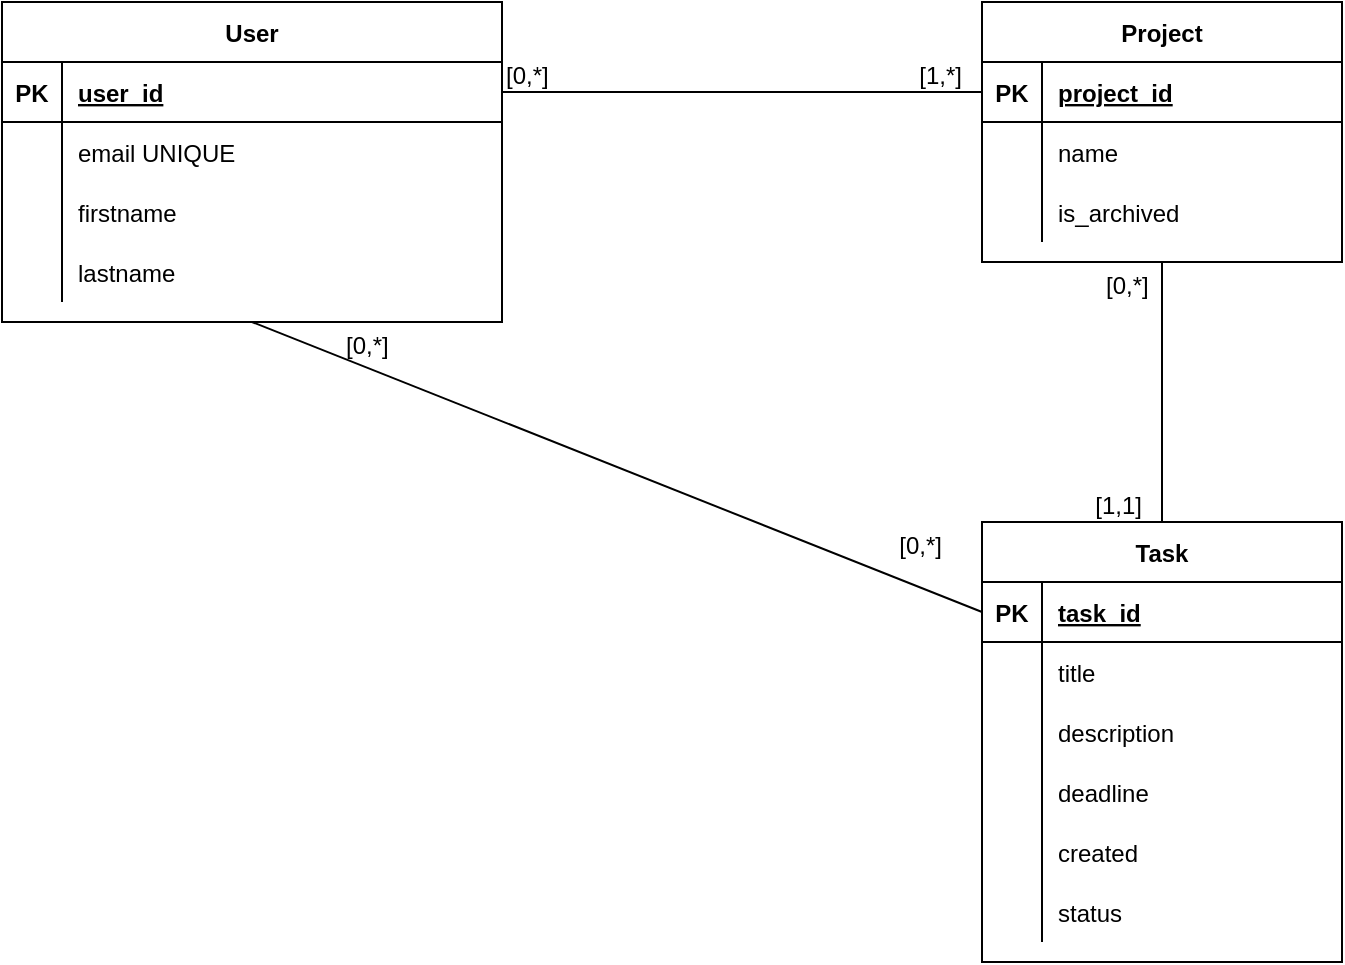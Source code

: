 <mxfile version="13.9.9" type="device"><diagram id="R2lEEEUBdFMjLlhIrx00" name="Page-1"><mxGraphModel dx="1086" dy="806" grid="1" gridSize="10" guides="1" tooltips="1" connect="1" arrows="1" fold="1" page="1" pageScale="1" pageWidth="1100" pageHeight="850" math="0" shadow="0" extFonts="Permanent Marker^https://fonts.googleapis.com/css?family=Permanent+Marker"><root><mxCell id="0"/><mxCell id="1" parent="0"/><mxCell id="C-vyLk0tnHw3VtMMgP7b-23" value="User" style="shape=table;startSize=30;container=1;collapsible=1;childLayout=tableLayout;fixedRows=1;rowLines=0;fontStyle=1;align=center;resizeLast=1;" parent="1" vertex="1"><mxGeometry width="250" height="160" as="geometry"><mxRectangle x="120" y="120" width="60" height="30" as="alternateBounds"/></mxGeometry></mxCell><mxCell id="n777GBIV92E92htkktkN-42" value="" style="shape=partialRectangle;collapsible=0;dropTarget=0;pointerEvents=0;fillColor=none;points=[[0,0.5],[1,0.5]];portConstraint=eastwest;top=0;left=0;right=0;bottom=1;" parent="C-vyLk0tnHw3VtMMgP7b-23" vertex="1"><mxGeometry y="30" width="250" height="30" as="geometry"/></mxCell><mxCell id="n777GBIV92E92htkktkN-43" value="PK" style="shape=partialRectangle;overflow=hidden;connectable=0;fillColor=none;top=0;left=0;bottom=0;right=0;fontStyle=1;" parent="n777GBIV92E92htkktkN-42" vertex="1"><mxGeometry width="30" height="30" as="geometry"/></mxCell><mxCell id="n777GBIV92E92htkktkN-44" value="user_id" style="shape=partialRectangle;overflow=hidden;connectable=0;fillColor=none;top=0;left=0;bottom=0;right=0;align=left;spacingLeft=6;fontStyle=5;" parent="n777GBIV92E92htkktkN-42" vertex="1"><mxGeometry x="30" width="220" height="30" as="geometry"/></mxCell><mxCell id="5f08qEFbyWMDdjJo0m1s-8" value="" style="shape=partialRectangle;collapsible=0;dropTarget=0;pointerEvents=0;fillColor=none;top=0;left=0;bottom=0;right=0;points=[[0,0.5],[1,0.5]];portConstraint=eastwest;" parent="C-vyLk0tnHw3VtMMgP7b-23" vertex="1"><mxGeometry y="60" width="250" height="30" as="geometry"/></mxCell><mxCell id="5f08qEFbyWMDdjJo0m1s-9" value="" style="shape=partialRectangle;connectable=0;fillColor=none;top=0;left=0;bottom=0;right=0;editable=1;overflow=hidden;" parent="5f08qEFbyWMDdjJo0m1s-8" vertex="1"><mxGeometry width="30" height="30" as="geometry"/></mxCell><mxCell id="5f08qEFbyWMDdjJo0m1s-10" value="email UNIQUE" style="shape=partialRectangle;connectable=0;fillColor=none;top=0;left=0;bottom=0;right=0;align=left;spacingLeft=6;overflow=hidden;" parent="5f08qEFbyWMDdjJo0m1s-8" vertex="1"><mxGeometry x="30" width="220" height="30" as="geometry"/></mxCell><mxCell id="n777GBIV92E92htkktkN-2" value="" style="shape=partialRectangle;collapsible=0;dropTarget=0;pointerEvents=0;fillColor=none;top=0;left=0;bottom=0;right=0;points=[[0,0.5],[1,0.5]];portConstraint=eastwest;" parent="C-vyLk0tnHw3VtMMgP7b-23" vertex="1"><mxGeometry y="90" width="250" height="30" as="geometry"/></mxCell><mxCell id="n777GBIV92E92htkktkN-3" value="" style="shape=partialRectangle;connectable=0;fillColor=none;top=0;left=0;bottom=0;right=0;editable=1;overflow=hidden;" parent="n777GBIV92E92htkktkN-2" vertex="1"><mxGeometry width="30" height="30" as="geometry"/></mxCell><mxCell id="n777GBIV92E92htkktkN-4" value="firstname" style="shape=partialRectangle;connectable=0;fillColor=none;top=0;left=0;bottom=0;right=0;align=left;spacingLeft=6;overflow=hidden;" parent="n777GBIV92E92htkktkN-2" vertex="1"><mxGeometry x="30" width="220" height="30" as="geometry"/></mxCell><mxCell id="C-vyLk0tnHw3VtMMgP7b-27" value="" style="shape=partialRectangle;collapsible=0;dropTarget=0;pointerEvents=0;fillColor=none;points=[[0,0.5],[1,0.5]];portConstraint=eastwest;top=0;left=0;right=0;bottom=0;" parent="C-vyLk0tnHw3VtMMgP7b-23" vertex="1"><mxGeometry y="120" width="250" height="30" as="geometry"/></mxCell><mxCell id="C-vyLk0tnHw3VtMMgP7b-28" value="" style="shape=partialRectangle;overflow=hidden;connectable=0;fillColor=none;top=0;left=0;bottom=0;right=0;" parent="C-vyLk0tnHw3VtMMgP7b-27" vertex="1"><mxGeometry width="30" height="30" as="geometry"/></mxCell><mxCell id="C-vyLk0tnHw3VtMMgP7b-29" value="lastname" style="shape=partialRectangle;overflow=hidden;connectable=0;fillColor=none;top=0;left=0;bottom=0;right=0;align=left;spacingLeft=6;" parent="C-vyLk0tnHw3VtMMgP7b-27" vertex="1"><mxGeometry x="30" width="220" height="30" as="geometry"/></mxCell><mxCell id="n777GBIV92E92htkktkN-5" value="Project" style="shape=table;startSize=30;container=1;collapsible=1;childLayout=tableLayout;fixedRows=1;rowLines=0;fontStyle=1;align=center;resizeLast=1;" parent="1" vertex="1"><mxGeometry x="490" width="180" height="130" as="geometry"/></mxCell><mxCell id="n777GBIV92E92htkktkN-6" value="" style="shape=partialRectangle;collapsible=0;dropTarget=0;pointerEvents=0;fillColor=none;top=0;left=0;bottom=1;right=0;points=[[0,0.5],[1,0.5]];portConstraint=eastwest;" parent="n777GBIV92E92htkktkN-5" vertex="1"><mxGeometry y="30" width="180" height="30" as="geometry"/></mxCell><mxCell id="n777GBIV92E92htkktkN-7" value="PK" style="shape=partialRectangle;connectable=0;fillColor=none;top=0;left=0;bottom=0;right=0;fontStyle=1;overflow=hidden;" parent="n777GBIV92E92htkktkN-6" vertex="1"><mxGeometry width="30" height="30" as="geometry"/></mxCell><mxCell id="n777GBIV92E92htkktkN-8" value="project_id" style="shape=partialRectangle;connectable=0;fillColor=none;top=0;left=0;bottom=0;right=0;align=left;spacingLeft=6;fontStyle=5;overflow=hidden;" parent="n777GBIV92E92htkktkN-6" vertex="1"><mxGeometry x="30" width="150" height="30" as="geometry"/></mxCell><mxCell id="n777GBIV92E92htkktkN-9" value="" style="shape=partialRectangle;collapsible=0;dropTarget=0;pointerEvents=0;fillColor=none;top=0;left=0;bottom=0;right=0;points=[[0,0.5],[1,0.5]];portConstraint=eastwest;" parent="n777GBIV92E92htkktkN-5" vertex="1"><mxGeometry y="60" width="180" height="30" as="geometry"/></mxCell><mxCell id="n777GBIV92E92htkktkN-10" value="" style="shape=partialRectangle;connectable=0;fillColor=none;top=0;left=0;bottom=0;right=0;editable=1;overflow=hidden;" parent="n777GBIV92E92htkktkN-9" vertex="1"><mxGeometry width="30" height="30" as="geometry"/></mxCell><mxCell id="n777GBIV92E92htkktkN-11" value="name" style="shape=partialRectangle;connectable=0;fillColor=none;top=0;left=0;bottom=0;right=0;align=left;spacingLeft=6;overflow=hidden;" parent="n777GBIV92E92htkktkN-9" vertex="1"><mxGeometry x="30" width="150" height="30" as="geometry"/></mxCell><mxCell id="n777GBIV92E92htkktkN-12" value="" style="shape=partialRectangle;collapsible=0;dropTarget=0;pointerEvents=0;fillColor=none;top=0;left=0;bottom=0;right=0;points=[[0,0.5],[1,0.5]];portConstraint=eastwest;" parent="n777GBIV92E92htkktkN-5" vertex="1"><mxGeometry y="90" width="180" height="30" as="geometry"/></mxCell><mxCell id="n777GBIV92E92htkktkN-13" value="" style="shape=partialRectangle;connectable=0;fillColor=none;top=0;left=0;bottom=0;right=0;editable=1;overflow=hidden;" parent="n777GBIV92E92htkktkN-12" vertex="1"><mxGeometry width="30" height="30" as="geometry"/></mxCell><mxCell id="n777GBIV92E92htkktkN-14" value="is_archived" style="shape=partialRectangle;connectable=0;fillColor=none;top=0;left=0;bottom=0;right=0;align=left;spacingLeft=6;overflow=hidden;" parent="n777GBIV92E92htkktkN-12" vertex="1"><mxGeometry x="30" width="150" height="30" as="geometry"/></mxCell><mxCell id="n777GBIV92E92htkktkN-20" value="Task" style="shape=table;startSize=30;container=1;collapsible=1;childLayout=tableLayout;fixedRows=1;rowLines=0;fontStyle=1;align=center;resizeLast=1;" parent="1" vertex="1"><mxGeometry x="490" y="260" width="180" height="220" as="geometry"/></mxCell><mxCell id="n777GBIV92E92htkktkN-21" value="" style="shape=partialRectangle;collapsible=0;dropTarget=0;pointerEvents=0;fillColor=none;top=0;left=0;bottom=1;right=0;points=[[0,0.5],[1,0.5]];portConstraint=eastwest;" parent="n777GBIV92E92htkktkN-20" vertex="1"><mxGeometry y="30" width="180" height="30" as="geometry"/></mxCell><mxCell id="n777GBIV92E92htkktkN-22" value="PK" style="shape=partialRectangle;connectable=0;fillColor=none;top=0;left=0;bottom=0;right=0;fontStyle=1;overflow=hidden;" parent="n777GBIV92E92htkktkN-21" vertex="1"><mxGeometry width="30" height="30" as="geometry"/></mxCell><mxCell id="n777GBIV92E92htkktkN-23" value="task_id" style="shape=partialRectangle;connectable=0;fillColor=none;top=0;left=0;bottom=0;right=0;align=left;spacingLeft=6;fontStyle=5;overflow=hidden;" parent="n777GBIV92E92htkktkN-21" vertex="1"><mxGeometry x="30" width="150" height="30" as="geometry"/></mxCell><mxCell id="n777GBIV92E92htkktkN-24" value="" style="shape=partialRectangle;collapsible=0;dropTarget=0;pointerEvents=0;fillColor=none;top=0;left=0;bottom=0;right=0;points=[[0,0.5],[1,0.5]];portConstraint=eastwest;" parent="n777GBIV92E92htkktkN-20" vertex="1"><mxGeometry y="60" width="180" height="30" as="geometry"/></mxCell><mxCell id="n777GBIV92E92htkktkN-25" value="" style="shape=partialRectangle;connectable=0;fillColor=none;top=0;left=0;bottom=0;right=0;editable=1;overflow=hidden;" parent="n777GBIV92E92htkktkN-24" vertex="1"><mxGeometry width="30" height="30" as="geometry"/></mxCell><mxCell id="n777GBIV92E92htkktkN-26" value="title" style="shape=partialRectangle;connectable=0;fillColor=none;top=0;left=0;bottom=0;right=0;align=left;spacingLeft=6;overflow=hidden;" parent="n777GBIV92E92htkktkN-24" vertex="1"><mxGeometry x="30" width="150" height="30" as="geometry"/></mxCell><mxCell id="n777GBIV92E92htkktkN-27" value="" style="shape=partialRectangle;collapsible=0;dropTarget=0;pointerEvents=0;fillColor=none;top=0;left=0;bottom=0;right=0;points=[[0,0.5],[1,0.5]];portConstraint=eastwest;" parent="n777GBIV92E92htkktkN-20" vertex="1"><mxGeometry y="90" width="180" height="30" as="geometry"/></mxCell><mxCell id="n777GBIV92E92htkktkN-28" value="" style="shape=partialRectangle;connectable=0;fillColor=none;top=0;left=0;bottom=0;right=0;editable=1;overflow=hidden;" parent="n777GBIV92E92htkktkN-27" vertex="1"><mxGeometry width="30" height="30" as="geometry"/></mxCell><mxCell id="n777GBIV92E92htkktkN-29" value="description" style="shape=partialRectangle;connectable=0;fillColor=none;top=0;left=0;bottom=0;right=0;align=left;spacingLeft=6;overflow=hidden;" parent="n777GBIV92E92htkktkN-27" vertex="1"><mxGeometry x="30" width="150" height="30" as="geometry"/></mxCell><mxCell id="n777GBIV92E92htkktkN-46" value="" style="shape=partialRectangle;collapsible=0;dropTarget=0;pointerEvents=0;fillColor=none;top=0;left=0;bottom=0;right=0;points=[[0,0.5],[1,0.5]];portConstraint=eastwest;" parent="n777GBIV92E92htkktkN-20" vertex="1"><mxGeometry y="120" width="180" height="30" as="geometry"/></mxCell><mxCell id="n777GBIV92E92htkktkN-47" value="" style="shape=partialRectangle;connectable=0;fillColor=none;top=0;left=0;bottom=0;right=0;editable=1;overflow=hidden;" parent="n777GBIV92E92htkktkN-46" vertex="1"><mxGeometry width="30" height="30" as="geometry"/></mxCell><mxCell id="n777GBIV92E92htkktkN-48" value="deadline" style="shape=partialRectangle;connectable=0;fillColor=none;top=0;left=0;bottom=0;right=0;align=left;spacingLeft=6;overflow=hidden;" parent="n777GBIV92E92htkktkN-46" vertex="1"><mxGeometry x="30" width="150" height="30" as="geometry"/></mxCell><mxCell id="n777GBIV92E92htkktkN-30" value="" style="shape=partialRectangle;collapsible=0;dropTarget=0;pointerEvents=0;fillColor=none;top=0;left=0;bottom=0;right=0;points=[[0,0.5],[1,0.5]];portConstraint=eastwest;" parent="n777GBIV92E92htkktkN-20" vertex="1"><mxGeometry y="150" width="180" height="30" as="geometry"/></mxCell><mxCell id="n777GBIV92E92htkktkN-31" value="" style="shape=partialRectangle;connectable=0;fillColor=none;top=0;left=0;bottom=0;right=0;editable=1;overflow=hidden;" parent="n777GBIV92E92htkktkN-30" vertex="1"><mxGeometry width="30" height="30" as="geometry"/></mxCell><mxCell id="n777GBIV92E92htkktkN-32" value="created" style="shape=partialRectangle;connectable=0;fillColor=none;top=0;left=0;bottom=0;right=0;align=left;spacingLeft=6;overflow=hidden;" parent="n777GBIV92E92htkktkN-30" vertex="1"><mxGeometry x="30" width="150" height="30" as="geometry"/></mxCell><mxCell id="wNDvGiDzKDpC89Q0PAD1-1" value="" style="shape=partialRectangle;collapsible=0;dropTarget=0;pointerEvents=0;fillColor=none;top=0;left=0;bottom=0;right=0;points=[[0,0.5],[1,0.5]];portConstraint=eastwest;" vertex="1" parent="n777GBIV92E92htkktkN-20"><mxGeometry y="180" width="180" height="30" as="geometry"/></mxCell><mxCell id="wNDvGiDzKDpC89Q0PAD1-2" value="" style="shape=partialRectangle;connectable=0;fillColor=none;top=0;left=0;bottom=0;right=0;editable=1;overflow=hidden;" vertex="1" parent="wNDvGiDzKDpC89Q0PAD1-1"><mxGeometry width="30" height="30" as="geometry"/></mxCell><mxCell id="wNDvGiDzKDpC89Q0PAD1-3" value="status" style="shape=partialRectangle;connectable=0;fillColor=none;top=0;left=0;bottom=0;right=0;align=left;spacingLeft=6;overflow=hidden;" vertex="1" parent="wNDvGiDzKDpC89Q0PAD1-1"><mxGeometry x="30" width="150" height="30" as="geometry"/></mxCell><mxCell id="n777GBIV92E92htkktkN-34" value="" style="endArrow=none;html=1;rounded=0;exitX=0.5;exitY=1;exitDx=0;exitDy=0;entryX=0.5;entryY=0;entryDx=0;entryDy=0;noEdgeStyle=1;orthogonal=1;" parent="1" source="n777GBIV92E92htkktkN-5" target="n777GBIV92E92htkktkN-20" edge="1"><mxGeometry relative="1" as="geometry"><mxPoint x="470" y="260" as="sourcePoint"/><mxPoint x="630" y="260" as="targetPoint"/></mxGeometry></mxCell><mxCell id="n777GBIV92E92htkktkN-35" value="[0,*]" style="resizable=0;html=1;align=left;verticalAlign=bottom;" parent="n777GBIV92E92htkktkN-34" connectable="0" vertex="1"><mxGeometry x="-1" relative="1" as="geometry"><mxPoint x="-30" y="20" as="offset"/></mxGeometry></mxCell><mxCell id="n777GBIV92E92htkktkN-36" value="[1,1]" style="resizable=0;html=1;align=right;verticalAlign=bottom;" parent="n777GBIV92E92htkktkN-34" connectable="0" vertex="1"><mxGeometry x="1" relative="1" as="geometry"><mxPoint x="-10" as="offset"/></mxGeometry></mxCell><mxCell id="n777GBIV92E92htkktkN-39" value="" style="endArrow=none;html=1;rounded=0;entryX=0;entryY=0.5;entryDx=0;entryDy=0;exitX=1;exitY=0.5;exitDx=0;exitDy=0;" parent="1" target="n777GBIV92E92htkktkN-6" edge="1"><mxGeometry relative="1" as="geometry"><mxPoint x="250" y="45" as="sourcePoint"/><mxPoint x="460" y="360" as="targetPoint"/></mxGeometry></mxCell><mxCell id="n777GBIV92E92htkktkN-40" value="[0,*]" style="resizable=0;html=1;align=left;verticalAlign=bottom;" parent="n777GBIV92E92htkktkN-39" connectable="0" vertex="1"><mxGeometry x="-1" relative="1" as="geometry"/></mxCell><mxCell id="n777GBIV92E92htkktkN-41" value="[1,*]" style="resizable=0;html=1;align=right;verticalAlign=bottom;" parent="n777GBIV92E92htkktkN-39" connectable="0" vertex="1"><mxGeometry x="1" relative="1" as="geometry"><mxPoint x="-10" as="offset"/></mxGeometry></mxCell><mxCell id="n777GBIV92E92htkktkN-49" value="" style="endArrow=none;html=1;rounded=0;entryX=0;entryY=0.5;entryDx=0;entryDy=0;exitX=0.5;exitY=1;exitDx=0;exitDy=0;" parent="1" source="C-vyLk0tnHw3VtMMgP7b-23" target="n777GBIV92E92htkktkN-21" edge="1"><mxGeometry relative="1" as="geometry"><mxPoint x="300" y="360" as="sourcePoint"/><mxPoint x="460" y="360" as="targetPoint"/></mxGeometry></mxCell><mxCell id="n777GBIV92E92htkktkN-50" value="[0,*]" style="resizable=0;html=1;align=left;verticalAlign=bottom;" parent="n777GBIV92E92htkktkN-49" connectable="0" vertex="1"><mxGeometry x="-1" relative="1" as="geometry"><mxPoint x="45" y="20" as="offset"/></mxGeometry></mxCell><mxCell id="n777GBIV92E92htkktkN-51" value="[0,*]" style="resizable=0;html=1;align=right;verticalAlign=bottom;" parent="n777GBIV92E92htkktkN-49" connectable="0" vertex="1"><mxGeometry x="1" relative="1" as="geometry"><mxPoint x="-19.58" y="-24.78" as="offset"/></mxGeometry></mxCell></root></mxGraphModel></diagram></mxfile>